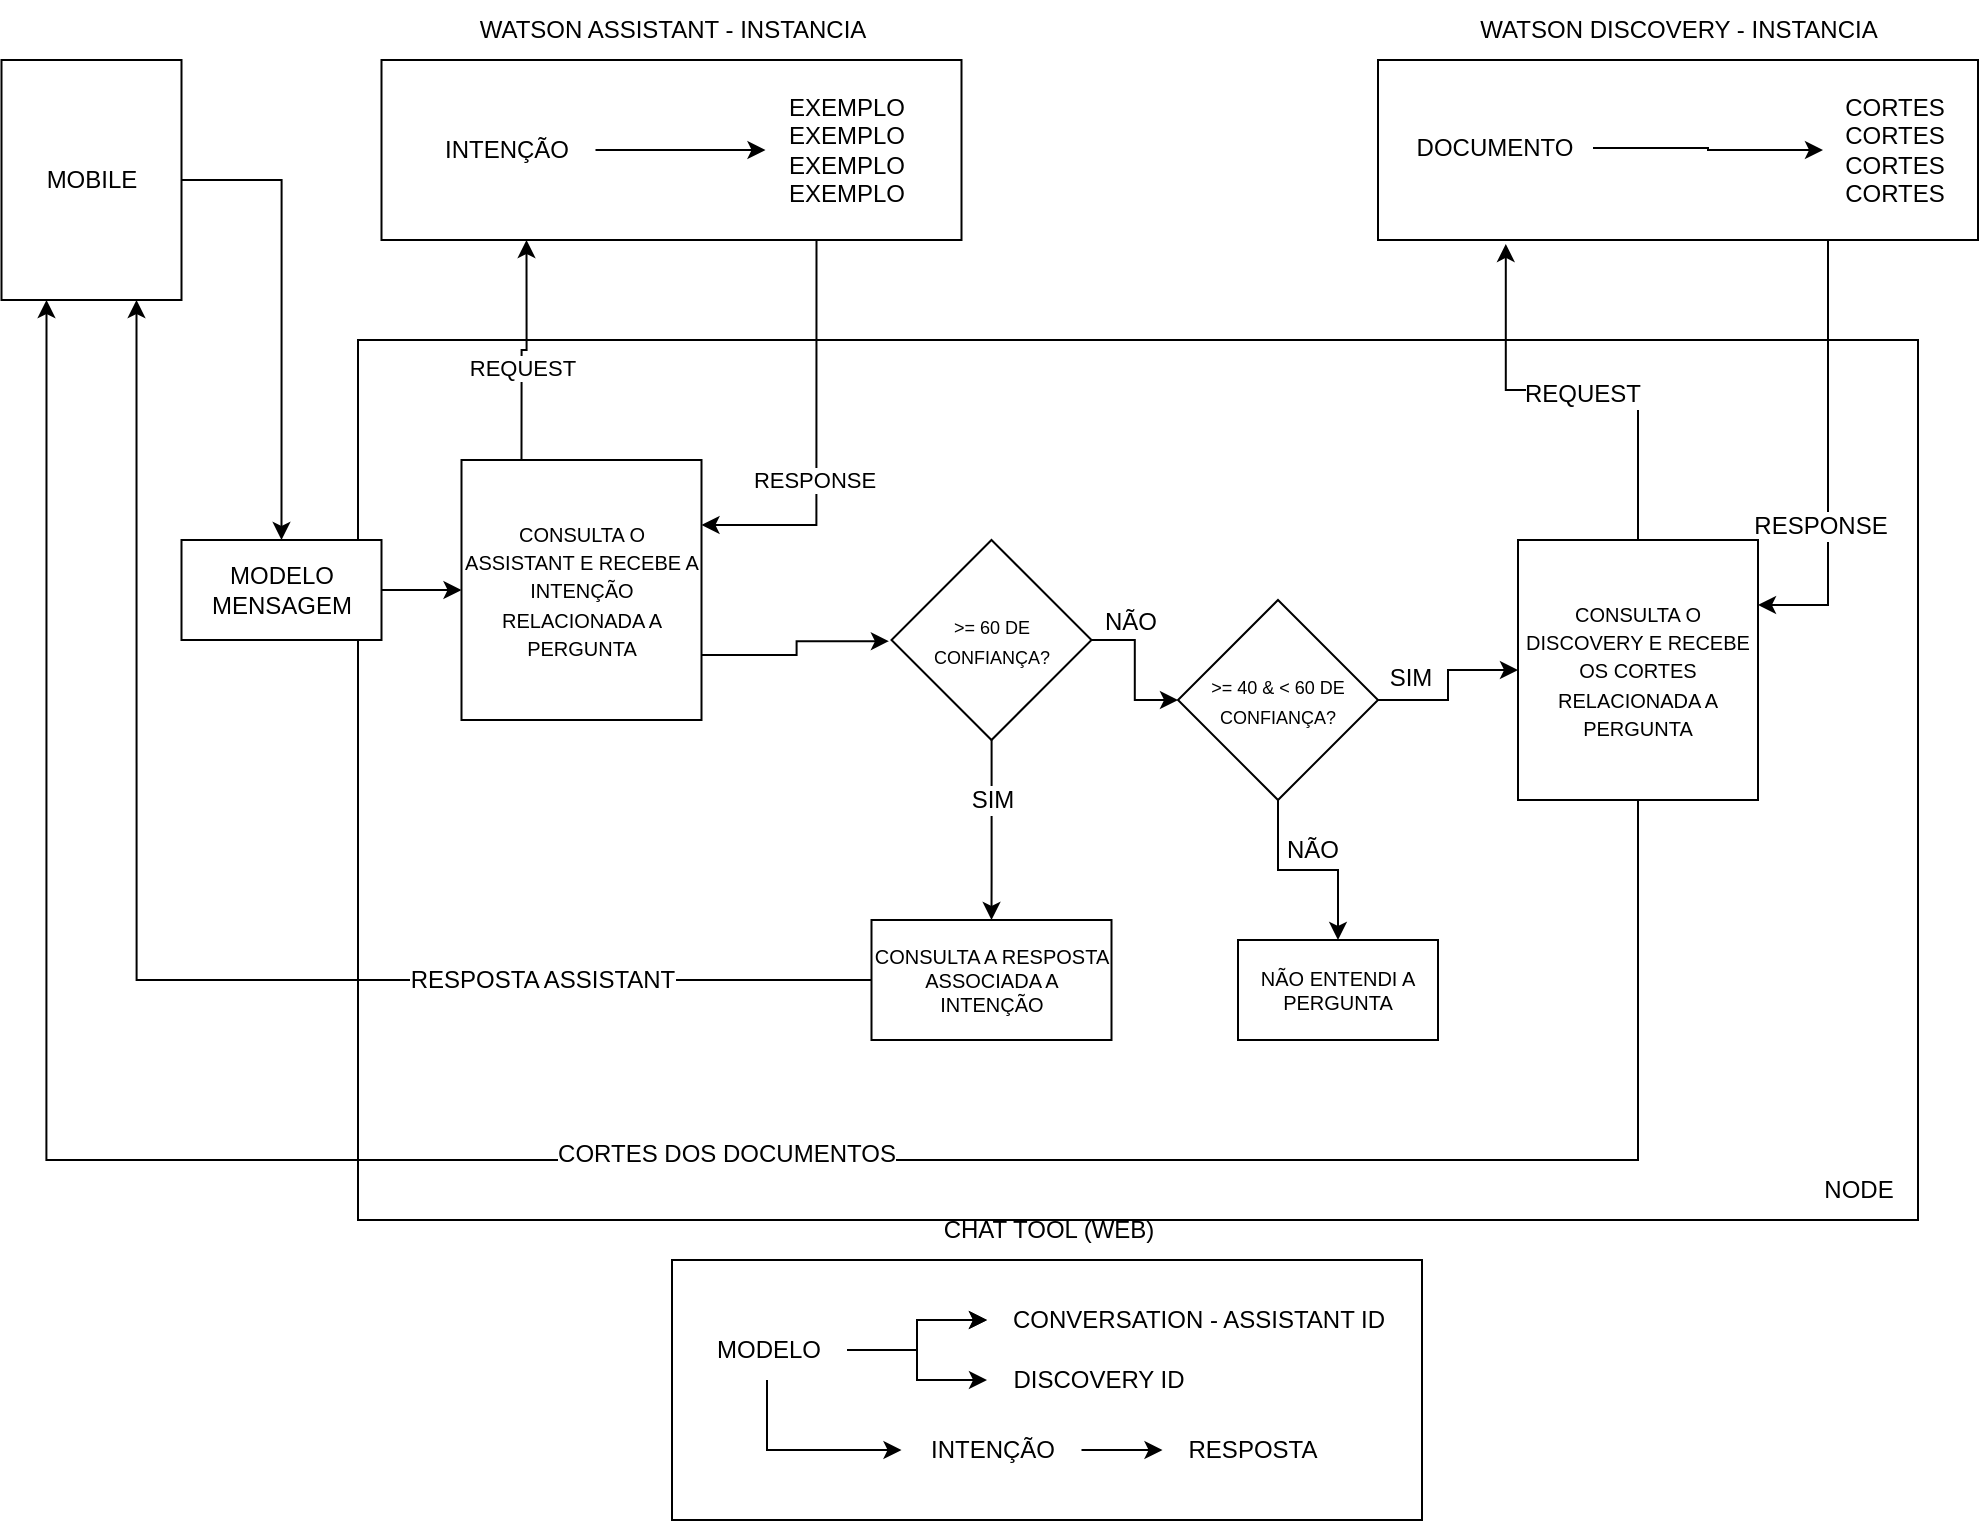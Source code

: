 <mxfile version="20.8.4" type="github"><diagram id="7_qgeq80Sx6Yn0Mzo2Sm" name="Página-1"><mxGraphModel dx="1793" dy="963" grid="1" gridSize="10" guides="1" tooltips="1" connect="1" arrows="1" fold="1" page="1" pageScale="1" pageWidth="1169" pageHeight="827" math="0" shadow="0"><root><mxCell id="0"/><mxCell id="1" parent="0"/><mxCell id="dbJRxhbf9UMucUmHHwjj-68" value="" style="rounded=0;whiteSpace=wrap;html=1;fontSize=12;" vertex="1" parent="1"><mxGeometry x="240" y="220" width="780" height="440" as="geometry"/></mxCell><mxCell id="dbJRxhbf9UMucUmHHwjj-2" value="CHAT TOOL (WEB)" style="text;html=1;align=center;verticalAlign=middle;resizable=0;points=[];autosize=1;strokeColor=none;fillColor=none;" vertex="1" parent="1"><mxGeometry x="519.5" y="650" width="130" height="30" as="geometry"/></mxCell><mxCell id="dbJRxhbf9UMucUmHHwjj-35" style="edgeStyle=orthogonalEdgeStyle;rounded=0;orthogonalLoop=1;jettySize=auto;html=1;exitX=0.75;exitY=1;exitDx=0;exitDy=0;entryX=1;entryY=0.25;entryDx=0;entryDy=0;" edge="1" parent="1" source="dbJRxhbf9UMucUmHHwjj-3" target="dbJRxhbf9UMucUmHHwjj-31"><mxGeometry relative="1" as="geometry"/></mxCell><mxCell id="dbJRxhbf9UMucUmHHwjj-36" value="RESPONSE" style="edgeLabel;html=1;align=center;verticalAlign=middle;resizable=0;points=[];" vertex="1" connectable="0" parent="dbJRxhbf9UMucUmHHwjj-35"><mxGeometry x="0.198" y="-1" relative="1" as="geometry"><mxPoint as="offset"/></mxGeometry></mxCell><mxCell id="dbJRxhbf9UMucUmHHwjj-3" value="" style="rounded=0;whiteSpace=wrap;html=1;align=left;" vertex="1" parent="1"><mxGeometry x="251.75" y="80" width="290" height="90" as="geometry"/></mxCell><mxCell id="dbJRxhbf9UMucUmHHwjj-4" value="WATSON ASSISTANT - INSTANCIA" style="text;html=1;align=center;verticalAlign=middle;resizable=0;points=[];autosize=1;strokeColor=none;fillColor=none;" vertex="1" parent="1"><mxGeometry x="286.75" y="50" width="220" height="30" as="geometry"/></mxCell><mxCell id="dbJRxhbf9UMucUmHHwjj-59" style="edgeStyle=orthogonalEdgeStyle;rounded=0;orthogonalLoop=1;jettySize=auto;html=1;exitX=0.75;exitY=1;exitDx=0;exitDy=0;fontSize=12;entryX=1;entryY=0.25;entryDx=0;entryDy=0;" edge="1" parent="1" source="dbJRxhbf9UMucUmHHwjj-5" target="dbJRxhbf9UMucUmHHwjj-54"><mxGeometry relative="1" as="geometry"><mxPoint x="976.25" y="360" as="targetPoint"/></mxGeometry></mxCell><mxCell id="dbJRxhbf9UMucUmHHwjj-60" value="RESPONSE" style="edgeLabel;html=1;align=center;verticalAlign=middle;resizable=0;points=[];fontSize=12;" vertex="1" connectable="0" parent="dbJRxhbf9UMucUmHHwjj-59"><mxGeometry x="0.309" y="-4" relative="1" as="geometry"><mxPoint as="offset"/></mxGeometry></mxCell><mxCell id="dbJRxhbf9UMucUmHHwjj-5" value="" style="rounded=0;whiteSpace=wrap;html=1;" vertex="1" parent="1"><mxGeometry x="750" y="80" width="300" height="90" as="geometry"/></mxCell><mxCell id="dbJRxhbf9UMucUmHHwjj-6" value="WATSON DISCOVERY - INSTANCIA" style="text;html=1;align=center;verticalAlign=middle;resizable=0;points=[];autosize=1;strokeColor=none;fillColor=none;" vertex="1" parent="1"><mxGeometry x="790" y="50" width="220" height="30" as="geometry"/></mxCell><mxCell id="dbJRxhbf9UMucUmHHwjj-7" value="" style="rounded=0;whiteSpace=wrap;html=1;" vertex="1" parent="1"><mxGeometry x="397" y="680" width="375" height="130" as="geometry"/></mxCell><mxCell id="dbJRxhbf9UMucUmHHwjj-16" value="" style="edgeStyle=orthogonalEdgeStyle;rounded=0;orthogonalLoop=1;jettySize=auto;html=1;" edge="1" parent="1" source="dbJRxhbf9UMucUmHHwjj-14" target="dbJRxhbf9UMucUmHHwjj-15"><mxGeometry relative="1" as="geometry"/></mxCell><mxCell id="dbJRxhbf9UMucUmHHwjj-14" value="DOCUMENTO" style="text;html=1;align=center;verticalAlign=middle;resizable=0;points=[];autosize=1;strokeColor=none;fillColor=none;" vertex="1" parent="1"><mxGeometry x="757.5" y="109" width="100" height="30" as="geometry"/></mxCell><mxCell id="dbJRxhbf9UMucUmHHwjj-15" value="CORTES&lt;br&gt;CORTES&lt;br&gt;CORTES&lt;br&gt;CORTES" style="text;html=1;align=center;verticalAlign=middle;resizable=0;points=[];autosize=1;strokeColor=none;fillColor=none;" vertex="1" parent="1"><mxGeometry x="972.5" y="90" width="70" height="70" as="geometry"/></mxCell><mxCell id="dbJRxhbf9UMucUmHHwjj-19" value="" style="edgeStyle=orthogonalEdgeStyle;rounded=0;orthogonalLoop=1;jettySize=auto;html=1;" edge="1" parent="1" source="dbJRxhbf9UMucUmHHwjj-17" target="dbJRxhbf9UMucUmHHwjj-18"><mxGeometry relative="1" as="geometry"/></mxCell><mxCell id="dbJRxhbf9UMucUmHHwjj-17" value="INTENÇÃO" style="text;html=1;align=center;verticalAlign=middle;resizable=0;points=[];autosize=1;strokeColor=none;fillColor=none;" vertex="1" parent="1"><mxGeometry x="268.75" y="110" width="90" height="30" as="geometry"/></mxCell><mxCell id="dbJRxhbf9UMucUmHHwjj-18" value="EXEMPLO&lt;br&gt;EXEMPLO&lt;br&gt;EXEMPLO&lt;br&gt;EXEMPLO" style="text;html=1;align=center;verticalAlign=middle;resizable=0;points=[];autosize=1;strokeColor=none;fillColor=none;" vertex="1" parent="1"><mxGeometry x="443.75" y="90" width="80" height="70" as="geometry"/></mxCell><mxCell id="dbJRxhbf9UMucUmHHwjj-22" value="" style="edgeStyle=orthogonalEdgeStyle;rounded=0;orthogonalLoop=1;jettySize=auto;html=1;" edge="1" parent="1" source="dbJRxhbf9UMucUmHHwjj-20" target="dbJRxhbf9UMucUmHHwjj-21"><mxGeometry relative="1" as="geometry"/></mxCell><mxCell id="dbJRxhbf9UMucUmHHwjj-23" value="" style="edgeStyle=orthogonalEdgeStyle;rounded=0;orthogonalLoop=1;jettySize=auto;html=1;" edge="1" parent="1" source="dbJRxhbf9UMucUmHHwjj-20" target="dbJRxhbf9UMucUmHHwjj-21"><mxGeometry relative="1" as="geometry"/></mxCell><mxCell id="dbJRxhbf9UMucUmHHwjj-26" style="edgeStyle=orthogonalEdgeStyle;rounded=0;orthogonalLoop=1;jettySize=auto;html=1;" edge="1" parent="1" source="dbJRxhbf9UMucUmHHwjj-20" target="dbJRxhbf9UMucUmHHwjj-25"><mxGeometry relative="1" as="geometry"/></mxCell><mxCell id="dbJRxhbf9UMucUmHHwjj-50" style="edgeStyle=orthogonalEdgeStyle;rounded=0;orthogonalLoop=1;jettySize=auto;html=1;fontSize=12;" edge="1" parent="1" source="dbJRxhbf9UMucUmHHwjj-20" target="dbJRxhbf9UMucUmHHwjj-46"><mxGeometry relative="1" as="geometry"><Array as="points"><mxPoint x="444" y="775"/></Array></mxGeometry></mxCell><mxCell id="dbJRxhbf9UMucUmHHwjj-20" value="MODELO" style="text;html=1;align=center;verticalAlign=middle;resizable=0;points=[];autosize=1;strokeColor=none;fillColor=none;" vertex="1" parent="1"><mxGeometry x="404.5" y="710" width="80" height="30" as="geometry"/></mxCell><mxCell id="dbJRxhbf9UMucUmHHwjj-21" value="CONVERSATION - ASSISTANT ID" style="text;html=1;align=center;verticalAlign=middle;resizable=0;points=[];autosize=1;strokeColor=none;fillColor=none;" vertex="1" parent="1"><mxGeometry x="554.5" y="695" width="210" height="30" as="geometry"/></mxCell><mxCell id="dbJRxhbf9UMucUmHHwjj-25" value="DISCOVERY ID" style="text;html=1;align=center;verticalAlign=middle;resizable=0;points=[];autosize=1;strokeColor=none;fillColor=none;" vertex="1" parent="1"><mxGeometry x="554.5" y="725" width="110" height="30" as="geometry"/></mxCell><mxCell id="dbJRxhbf9UMucUmHHwjj-30" style="edgeStyle=orthogonalEdgeStyle;rounded=0;orthogonalLoop=1;jettySize=auto;html=1;exitX=1;exitY=0.5;exitDx=0;exitDy=0;entryX=0.5;entryY=0;entryDx=0;entryDy=0;" edge="1" parent="1" source="dbJRxhbf9UMucUmHHwjj-27" target="dbJRxhbf9UMucUmHHwjj-29"><mxGeometry relative="1" as="geometry"/></mxCell><mxCell id="dbJRxhbf9UMucUmHHwjj-27" value="MOBILE" style="rounded=0;whiteSpace=wrap;html=1;" vertex="1" parent="1"><mxGeometry x="61.75" y="80" width="90" height="120" as="geometry"/></mxCell><mxCell id="dbJRxhbf9UMucUmHHwjj-32" style="edgeStyle=orthogonalEdgeStyle;rounded=0;orthogonalLoop=1;jettySize=auto;html=1;entryX=0;entryY=0.5;entryDx=0;entryDy=0;" edge="1" parent="1" source="dbJRxhbf9UMucUmHHwjj-29" target="dbJRxhbf9UMucUmHHwjj-31"><mxGeometry relative="1" as="geometry"/></mxCell><mxCell id="dbJRxhbf9UMucUmHHwjj-29" value="MODELO&lt;br&gt;MENSAGEM" style="rounded=0;whiteSpace=wrap;html=1;" vertex="1" parent="1"><mxGeometry x="151.75" y="320" width="100" height="50" as="geometry"/></mxCell><mxCell id="dbJRxhbf9UMucUmHHwjj-33" style="edgeStyle=orthogonalEdgeStyle;rounded=0;orthogonalLoop=1;jettySize=auto;html=1;exitX=0.25;exitY=0;exitDx=0;exitDy=0;entryX=0.25;entryY=1;entryDx=0;entryDy=0;" edge="1" parent="1" source="dbJRxhbf9UMucUmHHwjj-31" target="dbJRxhbf9UMucUmHHwjj-3"><mxGeometry relative="1" as="geometry"/></mxCell><mxCell id="dbJRxhbf9UMucUmHHwjj-34" value="REQUEST" style="edgeLabel;html=1;align=center;verticalAlign=middle;resizable=0;points=[];" vertex="1" connectable="0" parent="dbJRxhbf9UMucUmHHwjj-33"><mxGeometry x="-0.171" relative="1" as="geometry"><mxPoint as="offset"/></mxGeometry></mxCell><mxCell id="dbJRxhbf9UMucUmHHwjj-39" style="edgeStyle=orthogonalEdgeStyle;rounded=0;orthogonalLoop=1;jettySize=auto;html=1;exitX=1;exitY=0.75;exitDx=0;exitDy=0;entryX=-0.013;entryY=0.506;entryDx=0;entryDy=0;entryPerimeter=0;" edge="1" parent="1" source="dbJRxhbf9UMucUmHHwjj-31" target="dbJRxhbf9UMucUmHHwjj-38"><mxGeometry relative="1" as="geometry"><mxPoint x="521.75" y="400" as="targetPoint"/></mxGeometry></mxCell><mxCell id="dbJRxhbf9UMucUmHHwjj-31" value="&lt;font style=&quot;font-size: 10px;&quot;&gt;CONSULTA O ASSISTANT E RECEBE A INTENÇÃO RELACIONADA A PERGUNTA&lt;/font&gt;" style="whiteSpace=wrap;html=1;" vertex="1" parent="1"><mxGeometry x="291.75" y="280" width="120" height="130" as="geometry"/></mxCell><mxCell id="dbJRxhbf9UMucUmHHwjj-51" style="edgeStyle=orthogonalEdgeStyle;rounded=0;orthogonalLoop=1;jettySize=auto;html=1;fontSize=12;entryX=0.5;entryY=0;entryDx=0;entryDy=0;" edge="1" parent="1" source="dbJRxhbf9UMucUmHHwjj-38" target="dbJRxhbf9UMucUmHHwjj-41"><mxGeometry relative="1" as="geometry"><mxPoint x="556.75" y="480" as="targetPoint"/><Array as="points"><mxPoint x="556.75" y="490"/><mxPoint x="556.75" y="490"/></Array></mxGeometry></mxCell><mxCell id="dbJRxhbf9UMucUmHHwjj-52" value="SIM" style="edgeLabel;html=1;align=center;verticalAlign=middle;resizable=0;points=[];fontSize=12;" vertex="1" connectable="0" parent="dbJRxhbf9UMucUmHHwjj-51"><mxGeometry x="0.259" y="1" relative="1" as="geometry"><mxPoint x="-1" y="-27" as="offset"/></mxGeometry></mxCell><mxCell id="dbJRxhbf9UMucUmHHwjj-71" style="edgeStyle=orthogonalEdgeStyle;rounded=0;orthogonalLoop=1;jettySize=auto;html=1;entryX=0;entryY=0.5;entryDx=0;entryDy=0;fontSize=12;" edge="1" parent="1" source="dbJRxhbf9UMucUmHHwjj-38" target="dbJRxhbf9UMucUmHHwjj-70"><mxGeometry relative="1" as="geometry"/></mxCell><mxCell id="dbJRxhbf9UMucUmHHwjj-72" value="NÃO" style="edgeLabel;html=1;align=center;verticalAlign=middle;resizable=0;points=[];fontSize=12;" vertex="1" connectable="0" parent="dbJRxhbf9UMucUmHHwjj-71"><mxGeometry x="-0.235" y="2" relative="1" as="geometry"><mxPoint x="-5" y="-16" as="offset"/></mxGeometry></mxCell><mxCell id="dbJRxhbf9UMucUmHHwjj-38" value="&lt;font style=&quot;font-size: 9px;&quot;&gt;&amp;gt;= 60 DE CONFIANÇA?&lt;/font&gt;" style="rhombus;whiteSpace=wrap;html=1;" vertex="1" parent="1"><mxGeometry x="506.75" y="320" width="100" height="100" as="geometry"/></mxCell><mxCell id="dbJRxhbf9UMucUmHHwjj-62" style="edgeStyle=orthogonalEdgeStyle;rounded=0;orthogonalLoop=1;jettySize=auto;html=1;entryX=0.75;entryY=1;entryDx=0;entryDy=0;fontSize=12;" edge="1" parent="1" source="dbJRxhbf9UMucUmHHwjj-41" target="dbJRxhbf9UMucUmHHwjj-27"><mxGeometry relative="1" as="geometry"/></mxCell><mxCell id="dbJRxhbf9UMucUmHHwjj-63" value="RESPOSTA ASSISTANT" style="edgeLabel;html=1;align=center;verticalAlign=middle;resizable=0;points=[];fontSize=12;" vertex="1" connectable="0" parent="dbJRxhbf9UMucUmHHwjj-62"><mxGeometry x="-0.587" y="3" relative="1" as="geometry"><mxPoint x="-19" y="-3" as="offset"/></mxGeometry></mxCell><mxCell id="dbJRxhbf9UMucUmHHwjj-41" value="CONSULTA A RESPOSTA ASSOCIADA A INTENÇÃO" style="whiteSpace=wrap;html=1;fontSize=10;" vertex="1" parent="1"><mxGeometry x="496.75" y="510" width="120" height="60" as="geometry"/></mxCell><mxCell id="dbJRxhbf9UMucUmHHwjj-49" value="" style="edgeStyle=orthogonalEdgeStyle;rounded=0;orthogonalLoop=1;jettySize=auto;html=1;fontSize=10;" edge="1" parent="1" source="dbJRxhbf9UMucUmHHwjj-46" target="dbJRxhbf9UMucUmHHwjj-48"><mxGeometry relative="1" as="geometry"/></mxCell><mxCell id="dbJRxhbf9UMucUmHHwjj-46" value="INTENÇÃO" style="text;html=1;align=center;verticalAlign=middle;resizable=0;points=[];autosize=1;strokeColor=none;fillColor=none;" vertex="1" parent="1"><mxGeometry x="511.75" y="760" width="90" height="30" as="geometry"/></mxCell><mxCell id="dbJRxhbf9UMucUmHHwjj-48" value="&lt;font style=&quot;font-size: 12px;&quot;&gt;RESPOSTA&lt;/font&gt;" style="text;html=1;align=center;verticalAlign=middle;resizable=0;points=[];autosize=1;strokeColor=none;fillColor=none;fontSize=10;" vertex="1" parent="1"><mxGeometry x="642.25" y="760" width="90" height="30" as="geometry"/></mxCell><mxCell id="dbJRxhbf9UMucUmHHwjj-57" style="edgeStyle=orthogonalEdgeStyle;rounded=0;orthogonalLoop=1;jettySize=auto;html=1;entryX=0.213;entryY=1.022;entryDx=0;entryDy=0;entryPerimeter=0;fontSize=12;" edge="1" parent="1" source="dbJRxhbf9UMucUmHHwjj-54" target="dbJRxhbf9UMucUmHHwjj-5"><mxGeometry relative="1" as="geometry"/></mxCell><mxCell id="dbJRxhbf9UMucUmHHwjj-58" value="REQUEST" style="edgeLabel;html=1;align=center;verticalAlign=middle;resizable=0;points=[];fontSize=12;" vertex="1" connectable="0" parent="dbJRxhbf9UMucUmHHwjj-57"><mxGeometry x="-0.049" y="2" relative="1" as="geometry"><mxPoint x="-1" as="offset"/></mxGeometry></mxCell><mxCell id="dbJRxhbf9UMucUmHHwjj-61" style="edgeStyle=orthogonalEdgeStyle;rounded=0;orthogonalLoop=1;jettySize=auto;html=1;fontSize=12;entryX=0.25;entryY=1;entryDx=0;entryDy=0;exitX=0.5;exitY=1;exitDx=0;exitDy=0;" edge="1" parent="1" source="dbJRxhbf9UMucUmHHwjj-54" target="dbJRxhbf9UMucUmHHwjj-27"><mxGeometry relative="1" as="geometry"><mxPoint x="761.25" y="610" as="targetPoint"/><Array as="points"><mxPoint x="880" y="630"/><mxPoint x="84" y="630"/></Array></mxGeometry></mxCell><mxCell id="dbJRxhbf9UMucUmHHwjj-64" value="CORTES DOS DOCUMENTOS" style="edgeLabel;html=1;align=center;verticalAlign=middle;resizable=0;points=[];fontSize=12;" vertex="1" connectable="0" parent="dbJRxhbf9UMucUmHHwjj-61"><mxGeometry x="-0.093" y="-3" relative="1" as="geometry"><mxPoint x="1" as="offset"/></mxGeometry></mxCell><mxCell id="dbJRxhbf9UMucUmHHwjj-54" value="&lt;font style=&quot;font-size: 10px;&quot;&gt;CONSULTA O DISCOVERY E RECEBE OS CORTES RELACIONADA A PERGUNTA&lt;/font&gt;" style="whiteSpace=wrap;html=1;" vertex="1" parent="1"><mxGeometry x="820" y="320" width="120" height="130" as="geometry"/></mxCell><mxCell id="dbJRxhbf9UMucUmHHwjj-69" value="NODE" style="text;html=1;align=center;verticalAlign=middle;resizable=0;points=[];autosize=1;strokeColor=none;fillColor=none;fontSize=12;" vertex="1" parent="1"><mxGeometry x="960" y="630" width="60" height="30" as="geometry"/></mxCell><mxCell id="dbJRxhbf9UMucUmHHwjj-73" style="edgeStyle=orthogonalEdgeStyle;rounded=0;orthogonalLoop=1;jettySize=auto;html=1;entryX=0;entryY=0.5;entryDx=0;entryDy=0;fontSize=12;" edge="1" parent="1" source="dbJRxhbf9UMucUmHHwjj-70" target="dbJRxhbf9UMucUmHHwjj-54"><mxGeometry relative="1" as="geometry"/></mxCell><mxCell id="dbJRxhbf9UMucUmHHwjj-74" value="SIM" style="edgeLabel;html=1;align=center;verticalAlign=middle;resizable=0;points=[];fontSize=12;" vertex="1" connectable="0" parent="dbJRxhbf9UMucUmHHwjj-73"><mxGeometry x="-0.394" relative="1" as="geometry"><mxPoint x="-10" y="-11" as="offset"/></mxGeometry></mxCell><mxCell id="dbJRxhbf9UMucUmHHwjj-76" style="edgeStyle=orthogonalEdgeStyle;rounded=0;orthogonalLoop=1;jettySize=auto;html=1;entryX=0.5;entryY=0;entryDx=0;entryDy=0;fontSize=12;" edge="1" parent="1" source="dbJRxhbf9UMucUmHHwjj-70" target="dbJRxhbf9UMucUmHHwjj-75"><mxGeometry relative="1" as="geometry"/></mxCell><mxCell id="dbJRxhbf9UMucUmHHwjj-77" value="NÃO" style="edgeLabel;html=1;align=center;verticalAlign=middle;resizable=0;points=[];fontSize=12;" vertex="1" connectable="0" parent="dbJRxhbf9UMucUmHHwjj-76"><mxGeometry x="-0.085" y="4" relative="1" as="geometry"><mxPoint x="6" y="-6" as="offset"/></mxGeometry></mxCell><mxCell id="dbJRxhbf9UMucUmHHwjj-70" value="&lt;font style=&quot;font-size: 9px;&quot;&gt;&amp;gt;= 40 &amp;amp; &amp;lt; 60 DE CONFIANÇA?&lt;/font&gt;" style="rhombus;whiteSpace=wrap;html=1;" vertex="1" parent="1"><mxGeometry x="650" y="350" width="100" height="100" as="geometry"/></mxCell><mxCell id="dbJRxhbf9UMucUmHHwjj-75" value="NÃO ENTENDI A PERGUNTA" style="whiteSpace=wrap;html=1;fontSize=10;" vertex="1" parent="1"><mxGeometry x="680" y="520" width="100" height="50" as="geometry"/></mxCell></root></mxGraphModel></diagram></mxfile>